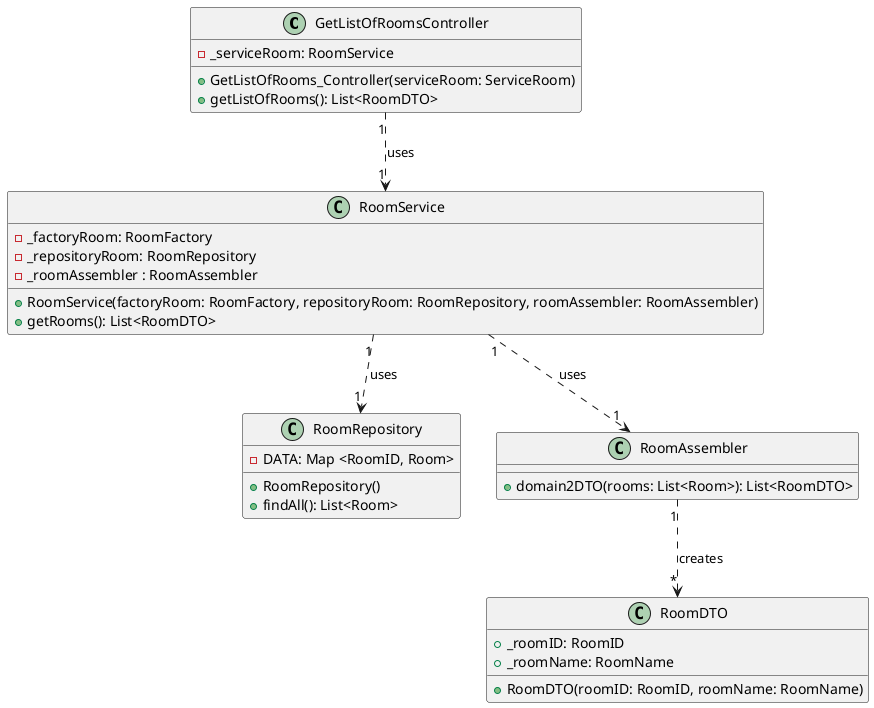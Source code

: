 @startuml
'https://plantuml.com/class-diagram

class GetListOfRoomsController{
'Attributes'
- _serviceRoom: RoomService
'Methods'
+GetListOfRooms_Controller(serviceRoom: ServiceRoom)
+getListOfRooms(): List<RoomDTO>
}

class RoomService{
'Attributes'
- _factoryRoom: RoomFactory
- _repositoryRoom: RoomRepository
- _roomAssembler : RoomAssembler
'Methods'
+RoomService(factoryRoom: RoomFactory, repositoryRoom: RoomRepository, roomAssembler: RoomAssembler)
+getRooms(): List<RoomDTO>
}


class RoomRepository{
'Attributes'
- DATA: Map <RoomID, Room>
'Methods'
+RoomRepository()
+findAll(): List<Room>
}

class RoomAssembler{
'Methods'
+domain2DTO(rooms: List<Room>): List<RoomDTO>
}

class RoomDTO{
'Attributes'
+_roomID: RoomID
+_roomName: RoomName
'Methods'
+RoomDTO(roomID: RoomID, roomName: RoomName)
}

GetListOfRoomsController "1" ..> "1" RoomService: uses
RoomService "1" ..> "1" RoomRepository: uses
RoomService "1" ..> "1" RoomAssembler: uses
RoomAssembler "1" ..> "*" RoomDTO: creates

@enduml